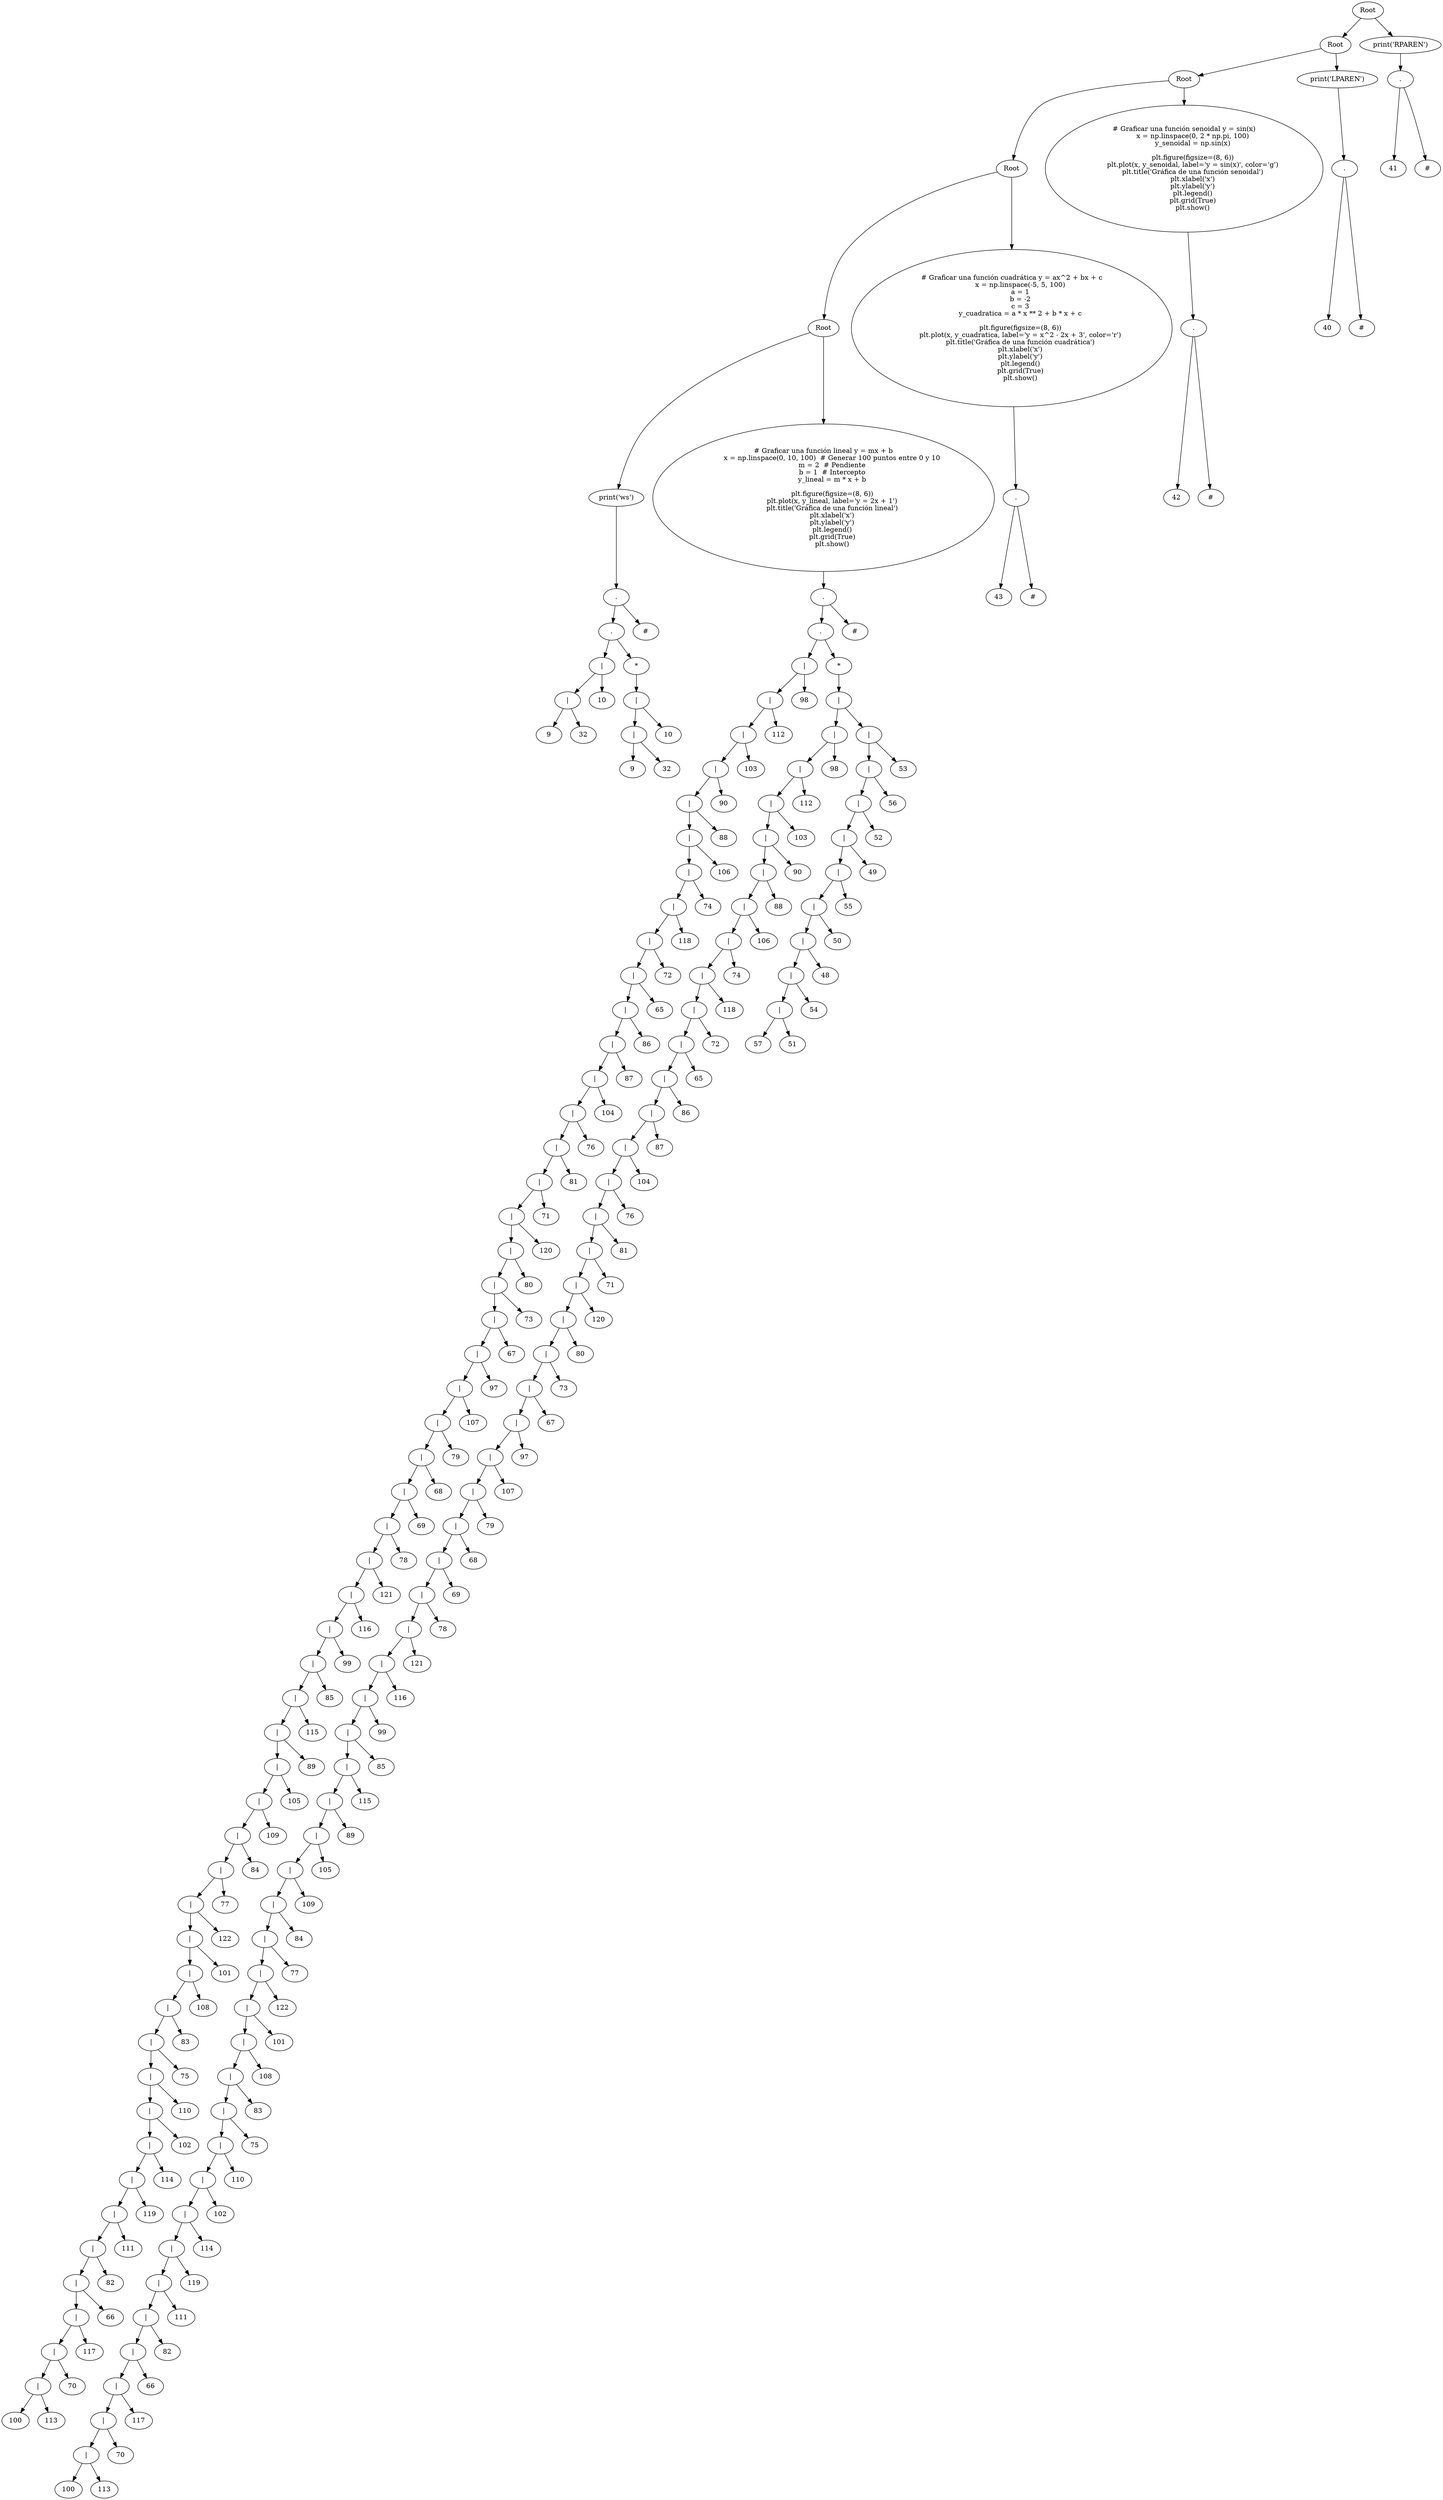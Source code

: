 // Tree
digraph {
	1315471209728 [label=Root]
	1315471209728 -> 1315471210880
	1315471210880 [label=Root]
	1315471210880 -> 1315471210544
	1315471210544 [label=Root]
	1315471210544 -> 1315471212032
	1315471212032 [label=Root]
	1315471212032 -> 1315471211792
	1315471211792 [label=Root]
	1315471211792 -> 1315470540432
	1315470540432 [label="print('ws')"]
	1315470540432 -> 1315470538992
	1315470538992 [label="."]
	1315470538992 -> 1315470539184
	1315470539184 [label="."]
	1315470539184 -> 1315470539952
	1315470539952 [label="|"]
	1315470539952 -> 1315470540048
	1315470540048 [label="|"]
	1315470540048 -> 1315470540144
	1315470540144 [label=9]
	1315470540048 -> 1315470540240
	1315470540240 [label=32]
	1315470539952 -> 1315470539856
	1315470539856 [label=10]
	1315470539184 -> 1315470539280
	1315470539280 [label="*"]
	1315470539280 -> 1315470539472
	1315470539472 [label="|"]
	1315470539472 -> 1315470539568
	1315470539568 [label="|"]
	1315470539568 -> 1315470539664
	1315470539664 [label=9]
	1315470539568 -> 1315470539760
	1315470539760 [label=32]
	1315470539472 -> 1315470539376
	1315470539376 [label=10]
	1315470538992 -> 1315470539088
	1315470539088 [label="#"]
	1315471211792 -> 1315470537312
	1315470537312 [label="# Graficar una función lineal y = mx + b
	x = np.linspace(0, 10, 100)  # Generar 100 puntos entre 0 y 10
	m = 2  # Pendiente
	b = 1  # Intercepto
	y_lineal = m * x + b
	
	plt.figure(figsize=(8, 6))
	plt.plot(x, y_lineal, label='y = 2x + 1')
	plt.title('Gráfica de una función lineal')
	plt.xlabel('x')
	plt.ylabel('y')
	plt.legend()
	plt.grid(True)
	plt.show()"]
	1315470537312 -> 1315471209392
	1315471209392 [label="."]
	1315471209392 -> 1315471209296
	1315471209296 [label="."]
	1315471209296 -> 1315471204352
	1315471204352 [label="|"]
	1315471204352 -> 1315471203968
	1315471203968 [label="|"]
	1315471203968 -> 1315471202384
	1315471202384 [label="|"]
	1315471202384 -> 1315471202192
	1315471202192 [label="|"]
	1315471202192 -> 1315471202720
	1315471202720 [label="|"]
	1315471202720 -> 1315471202480
	1315471202480 [label="|"]
	1315471202480 -> 1315471205552
	1315471205552 [label="|"]
	1315471205552 -> 1315471205456
	1315471205456 [label="|"]
	1315471205456 -> 1315471205744
	1315471205744 [label="|"]
	1315471205744 -> 1315471205648
	1315471205648 [label="|"]
	1315471205648 -> 1315471205408
	1315471205408 [label="|"]
	1315471205408 -> 1315471206656
	1315471206656 [label="|"]
	1315471206656 -> 1315471197248
	1315471197248 [label="|"]
	1315471197248 -> 1315471197440
	1315471197440 [label="|"]
	1315471197440 -> 1315471197632
	1315471197632 [label="|"]
	1315471197632 -> 1315471197824
	1315471197824 [label="|"]
	1315471197824 -> 1315471198016
	1315471198016 [label="|"]
	1315471198016 -> 1315471198208
	1315471198208 [label="|"]
	1315471198208 -> 1315471198400
	1315471198400 [label="|"]
	1315471198400 -> 1315471198592
	1315471198592 [label="|"]
	1315471198592 -> 1315471198784
	1315471198784 [label="|"]
	1315471198784 -> 1315471198976
	1315471198976 [label="|"]
	1315471198976 -> 1315471199168
	1315471199168 [label="|"]
	1315471199168 -> 1315471199360
	1315471199360 [label="|"]
	1315471199360 -> 1315471199552
	1315471199552 [label="|"]
	1315471199552 -> 1315471199744
	1315471199744 [label="|"]
	1315471199744 -> 1315471199936
	1315471199936 [label="|"]
	1315471199936 -> 1315471200128
	1315471200128 [label="|"]
	1315471200128 -> 1315471200320
	1315471200320 [label="|"]
	1315471200320 -> 1315471200512
	1315471200512 [label="|"]
	1315471200512 -> 1315471200704
	1315471200704 [label="|"]
	1315471200704 -> 1315471200896
	1315471200896 [label="|"]
	1315471200896 -> 1315471201136
	1315471201136 [label="|"]
	1315471201136 -> 1315471201328
	1315471201328 [label="|"]
	1315471201328 -> 1315471201520
	1315471201520 [label="|"]
	1315471201520 -> 1315471201712
	1315471201712 [label="|"]
	1315471201712 -> 1315471201904
	1315471201904 [label="|"]
	1315471201904 -> 1315471202000
	1315471202000 [label="|"]
	1315471202000 -> 1315471205360
	1315471205360 [label="|"]
	1315471205360 -> 1315471203152
	1315471203152 [label="|"]
	1315471203152 -> 1315471203920
	1315471203920 [label="|"]
	1315471203920 -> 1315471204256
	1315471204256 [label="|"]
	1315471204256 -> 1315471204880
	1315471204880 [label="|"]
	1315471204880 -> 1315471206128
	1315471206128 [label="|"]
	1315471206128 -> 1315471203632
	1315471203632 [label="|"]
	1315471203632 -> 1315471196384
	1315471196384 [label="|"]
	1315471196384 -> 1315471196576
	1315471196576 [label="|"]
	1315471196576 -> 1315471196768
	1315471196768 [label="|"]
	1315471196768 -> 1315471196960
	1315471196960 [label="|"]
	1315471196960 -> 1315470537552
	1315470537552 [label="|"]
	1315470537552 -> 1315470527760
	1315470527760 [label="|"]
	1315470527760 -> 1315470527808
	1315470527808 [label=100]
	1315470527760 -> 1315470533232
	1315470533232 [label=113]
	1315470537552 -> 1315471197056
	1315471197056 [label=70]
	1315471196960 -> 1315471196864
	1315471196864 [label=117]
	1315471196768 -> 1315471196672
	1315471196672 [label=66]
	1315471196576 -> 1315471196480
	1315471196480 [label=82]
	1315471196384 -> 1315471196288
	1315471196288 [label=111]
	1315471203632 -> 1315471205936
	1315471205936 [label=119]
	1315471206128 -> 1315471204496
	1315471204496 [label=114]
	1315471204880 -> 1315471205024
	1315471205024 [label=102]
	1315471204256 -> 1315471203728
	1315471203728 [label=110]
	1315471203920 -> 1315471206080
	1315471206080 [label=75]
	1315471203152 -> 1315471203296
	1315471203296 [label=83]
	1315471205360 -> 1315471202096
	1315471202096 [label=108]
	1315471202000 -> 1315471201952
	1315471201952 [label=101]
	1315471201904 -> 1315471201808
	1315471201808 [label=122]
	1315471201712 -> 1315471201616
	1315471201616 [label=77]
	1315471201520 -> 1315471201424
	1315471201424 [label=84]
	1315471201328 -> 1315471201232
	1315471201232 [label=109]
	1315471201136 -> 1315471201088
	1315471201088 [label=105]
	1315471200896 -> 1315471200800
	1315471200800 [label=89]
	1315471200704 -> 1315471200608
	1315471200608 [label=115]
	1315471200512 -> 1315471200416
	1315471200416 [label=85]
	1315471200320 -> 1315471200224
	1315471200224 [label=99]
	1315471200128 -> 1315471200032
	1315471200032 [label=116]
	1315471199936 -> 1315471199840
	1315471199840 [label=121]
	1315471199744 -> 1315471199648
	1315471199648 [label=78]
	1315471199552 -> 1315471199456
	1315471199456 [label=69]
	1315471199360 -> 1315471199264
	1315471199264 [label=68]
	1315471199168 -> 1315471199072
	1315471199072 [label=79]
	1315471198976 -> 1315471198880
	1315471198880 [label=107]
	1315471198784 -> 1315471198688
	1315471198688 [label=97]
	1315471198592 -> 1315471198496
	1315471198496 [label=67]
	1315471198400 -> 1315471198304
	1315471198304 [label=73]
	1315471198208 -> 1315471198112
	1315471198112 [label=80]
	1315471198016 -> 1315471197920
	1315471197920 [label=120]
	1315471197824 -> 1315471197728
	1315471197728 [label=71]
	1315471197632 -> 1315471197536
	1315471197536 [label=81]
	1315471197440 -> 1315471197344
	1315471197344 [label=76]
	1315471197248 -> 1315471197152
	1315471197152 [label=104]
	1315471206656 -> 1315471206752
	1315471206752 [label=87]
	1315471205408 -> 1315471205600
	1315471205600 [label=86]
	1315471205648 -> 1315471205696
	1315471205696 [label=65]
	1315471205744 -> 1315471205792
	1315471205792 [label=72]
	1315471205456 -> 1315471205504
	1315471205504 [label=118]
	1315471205552 -> 1315471202528
	1315471202528 [label=74]
	1315471202480 -> 1315471202672
	1315471202672 [label=106]
	1315471202720 -> 1315471202768
	1315471202768 [label=88]
	1315471202192 -> 1315471202144
	1315471202144 [label=90]
	1315471202384 -> 1315471202816
	1315471202816 [label=103]
	1315471203968 -> 1315471204208
	1315471204208 [label=112]
	1315471204352 -> 1315471204400
	1315471204400 [label=98]
	1315471209296 -> 1315471209248
	1315471209248 [label="*"]
	1315471209248 -> 1315471209200
	1315471209200 [label="|"]
	1315471209200 -> 1315471208144
	1315471208144 [label="|"]
	1315471208144 -> 1315471208048
	1315471208048 [label="|"]
	1315471208048 -> 1315471207952
	1315471207952 [label="|"]
	1315471207952 -> 1315471207856
	1315471207856 [label="|"]
	1315471207856 -> 1315471207760
	1315471207760 [label="|"]
	1315471207760 -> 1315471207664
	1315471207664 [label="|"]
	1315471207664 -> 1315471207568
	1315471207568 [label="|"]
	1315471207568 -> 1315471207472
	1315471207472 [label="|"]
	1315471207472 -> 1315471206944
	1315471206944 [label="|"]
	1315471206944 -> 1315471207040
	1315471207040 [label="|"]
	1315471207040 -> 1315471206848
	1315471206848 [label="|"]
	1315471206848 -> 1315471202960
	1315471202960 [label="|"]
	1315471202960 -> 1315471202912
	1315471202912 [label="|"]
	1315471202912 -> 1315471203200
	1315471203200 [label="|"]
	1315471203200 -> 1315471203056
	1315471203056 [label="|"]
	1315471203056 -> 1315471203488
	1315471203488 [label="|"]
	1315471203488 -> 1315471203680
	1315471203680 [label="|"]
	1315471203680 -> 1315471203584
	1315471203584 [label="|"]
	1315471203584 -> 1315471204592
	1315471204592 [label="|"]
	1315471204592 -> 1315471204736
	1315471204736 [label="|"]
	1315471204736 -> 1315471204976
	1315471204976 [label="|"]
	1315471204976 -> 1315471204832
	1315471204832 [label="|"]
	1315471204832 -> 1315471204544
	1315471204544 [label="|"]
	1315471204544 -> 1315471205216
	1315471205216 [label="|"]
	1315471205216 -> 1315471205888
	1315471205888 [label="|"]
	1315471205888 -> 1315471205312
	1315471205312 [label="|"]
	1315471205312 -> 1315471206464
	1315471206464 [label="|"]
	1315471206464 -> 1315471202432
	1315471202432 [label="|"]
	1315471202432 -> 1315470526752
	1315470526752 [label="|"]
	1315470526752 -> 1315470529392
	1315470529392 [label="|"]
	1315470529392 -> 1315470534528
	1315470534528 [label="|"]
	1315470534528 -> 1315470540624
	1315470540624 [label="|"]
	1315470540624 -> 1315470537744
	1315470537744 [label="|"]
	1315470537744 -> 1315470540720
	1315470540720 [label="|"]
	1315470540720 -> 1315470538704
	1315470538704 [label="|"]
	1315470538704 -> 1315470529632
	1315470529632 [label="|"]
	1315470529632 -> 1315470527280
	1315470527280 [label="|"]
	1315470527280 -> 1315470524640
	1315470524640 [label="|"]
	1315470524640 -> 1315470535584
	1315470535584 [label="|"]
	1315470535584 -> 1315470531888
	1315470531888 [label="|"]
	1315470531888 -> 1315470533472
	1315470533472 [label="|"]
	1315470533472 -> 1315466916208
	1315466916208 [label="|"]
	1315466916208 -> 1315471206800
	1315471206800 [label="|"]
	1315471206800 -> 1315471206272
	1315471206272 [label="|"]
	1315471206272 -> 1315471207136
	1315471207136 [label="|"]
	1315471207136 -> 1315471206992
	1315471206992 [label="|"]
	1315471206992 -> 1315471207328
	1315471207328 [label="|"]
	1315471207328 -> 1315471207232
	1315471207232 [label="|"]
	1315471207232 -> 1315471206896
	1315471206896 [label="|"]
	1315471206896 -> 1315471204112
	1315471204112 [label="|"]
	1315471204112 -> 1315471204064
	1315471204064 [label="|"]
	1315471204064 -> 1315471204016
	1315471204016 [label=100]
	1315471204064 -> 1315471204304
	1315471204304 [label=113]
	1315471204112 -> 1315471206224
	1315471206224 [label=70]
	1315471206896 -> 1315471207184
	1315471207184 [label=117]
	1315471207232 -> 1315471207280
	1315471207280 [label=66]
	1315471207328 -> 1315471207376
	1315471207376 [label=82]
	1315471206992 -> 1315471207088
	1315471207088 [label=111]
	1315471207136 -> 1315471205840
	1315471205840 [label=119]
	1315471206272 -> 1315471206416
	1315471206416 [label=114]
	1315471206800 -> 1315471206512
	1315471206512 [label=102]
	1315466916208 -> 1315470537504
	1315470537504 [label=110]
	1315470533472 -> 1315470529248
	1315470529248 [label=75]
	1315470531888 -> 1315470528096
	1315470528096 [label=83]
	1315470535584 -> 1315470536016
	1315470536016 [label=108]
	1315470524640 -> 1315470531120
	1315470531120 [label=101]
	1315470527280 -> 1315470534912
	1315470534912 [label=122]
	1315470529632 -> 1315470537408
	1315470537408 [label=77]
	1315470538704 -> 1315470532320
	1315470532320 [label=84]
	1315470540720 -> 1315470540336
	1315470540336 [label=109]
	1315470537744 -> 1315470540528
	1315470540528 [label=105]
	1315470540624 -> 1315470537984
	1315470537984 [label=89]
	1315470534528 -> 1315470537264
	1315470537264 [label=115]
	1315470529392 -> 1315470530736
	1315470530736 [label=85]
	1315470526752 -> 1315471202624
	1315471202624 [label=99]
	1315471202432 -> 1315471203872
	1315471203872 [label=116]
	1315471206464 -> 1315471205072
	1315471205072 [label=121]
	1315471205312 -> 1315471205984
	1315471205984 [label=78]
	1315471205888 -> 1315471205120
	1315471205120 [label=69]
	1315471205216 -> 1315471205168
	1315471205168 [label=68]
	1315471204544 -> 1315471204784
	1315471204784 [label=79]
	1315471204832 -> 1315471204928
	1315471204928 [label=107]
	1315471204976 -> 1315471204640
	1315471204640 [label=97]
	1315471204736 -> 1315471204688
	1315471204688 [label=67]
	1315471204592 -> 1315471203344
	1315471203344 [label=73]
	1315471203584 -> 1315471203776
	1315471203776 [label=80]
	1315471203680 -> 1315471203392
	1315471203392 [label=120]
	1315471203488 -> 1315471203440
	1315471203440 [label=71]
	1315471203056 -> 1315471203104
	1315471203104 [label=81]
	1315471203200 -> 1315471203248
	1315471203248 [label=76]
	1315471202912 -> 1315471203008
	1315471203008 [label=104]
	1315471202960 -> 1315471202864
	1315471202864 [label=87]
	1315471206848 -> 1315471206176
	1315471206176 [label=86]
	1315471207040 -> 1315471206608
	1315471206608 [label=65]
	1315471206944 -> 1315471207424
	1315471207424 [label=72]
	1315471207472 -> 1315471207520
	1315471207520 [label=118]
	1315471207568 -> 1315471207616
	1315471207616 [label=74]
	1315471207664 -> 1315471207712
	1315471207712 [label=106]
	1315471207760 -> 1315471207808
	1315471207808 [label=88]
	1315471207856 -> 1315471207904
	1315471207904 [label=90]
	1315471207952 -> 1315471208000
	1315471208000 [label=103]
	1315471208048 -> 1315471208096
	1315471208096 [label=112]
	1315471208144 -> 1315471208192
	1315471208192 [label=98]
	1315471209200 -> 1315471209104
	1315471209104 [label="|"]
	1315471209104 -> 1315471209008
	1315471209008 [label="|"]
	1315471209008 -> 1315471208912
	1315471208912 [label="|"]
	1315471208912 -> 1315471208816
	1315471208816 [label="|"]
	1315471208816 -> 1315471208720
	1315471208720 [label="|"]
	1315471208720 -> 1315471208624
	1315471208624 [label="|"]
	1315471208624 -> 1315471208528
	1315471208528 [label="|"]
	1315471208528 -> 1315471208432
	1315471208432 [label="|"]
	1315471208432 -> 1315471208336
	1315471208336 [label="|"]
	1315471208336 -> 1315471208288
	1315471208288 [label=57]
	1315471208336 -> 1315471208240
	1315471208240 [label=51]
	1315471208432 -> 1315471208480
	1315471208480 [label=54]
	1315471208528 -> 1315471208576
	1315471208576 [label=48]
	1315471208624 -> 1315471208672
	1315471208672 [label=50]
	1315471208720 -> 1315471208768
	1315471208768 [label=55]
	1315471208816 -> 1315471208864
	1315471208864 [label=49]
	1315471208912 -> 1315471208960
	1315471208960 [label=52]
	1315471209008 -> 1315471209056
	1315471209056 [label=56]
	1315471209104 -> 1315471209152
	1315471209152 [label=53]
	1315471209392 -> 1315471209344
	1315471209344 [label="#"]
	1315471212032 -> 1315471210064
	1315471210064 [label="# Graficar una función cuadrática y = ax^2 + bx + c
	x = np.linspace(-5, 5, 100)
	a = 1
	b = -2
	c = 3
	y_cuadratica = a * x ** 2 + b * x + c
	
	plt.figure(figsize=(8, 6))
	plt.plot(x, y_cuadratica, label='y = x^2 - 2x + 3', color='r')
	plt.title('Gráfica de una función cuadrática')
	plt.xlabel('x')
	plt.ylabel('y')
	plt.legend()
	plt.grid(True)
	plt.show()"]
	1315471210064 -> 1315471210208
	1315471210208 [label="."]
	1315471210208 -> 1315471210160
	1315471210160 [label=43]
	1315471210208 -> 1315471210112
	1315471210112 [label="#"]
	1315471210544 -> 1315471210736
	1315471210736 [label="# Graficar una función senoidal y = sin(x)
	x = np.linspace(0, 2 * np.pi, 100)
	y_senoidal = np.sin(x)
	
	plt.figure(figsize=(8, 6))
	plt.plot(x, y_senoidal, label='y = sin(x)', color='g')
	plt.title('Gráfica de una función senoidal')
	plt.xlabel('x')
	plt.ylabel('y')
	plt.legend()
	plt.grid(True)
	plt.show()"]
	1315471210736 -> 1315471210928
	1315471210928 [label="."]
	1315471210928 -> 1315471209776
	1315471209776 [label=42]
	1315471210928 -> 1315471210784
	1315471210784 [label="#"]
	1315471210880 -> 1315471212464
	1315471212464 [label="print('LPAREN')"]
	1315471212464 -> 1315460998176
	1315460998176 [label="."]
	1315460998176 -> 1315461002736
	1315461002736 [label=40]
	1315460998176 -> 1315471212512
	1315471212512 [label="#"]
	1315471209728 -> 1315467116368
	1315467116368 [label="print('RPAREN')"]
	1315467116368 -> 1315467114784
	1315467114784 [label="."]
	1315467114784 -> 1315467115024
	1315467115024 [label=41]
	1315467114784 -> 1315467114688
	1315467114688 [label="#"]
}

